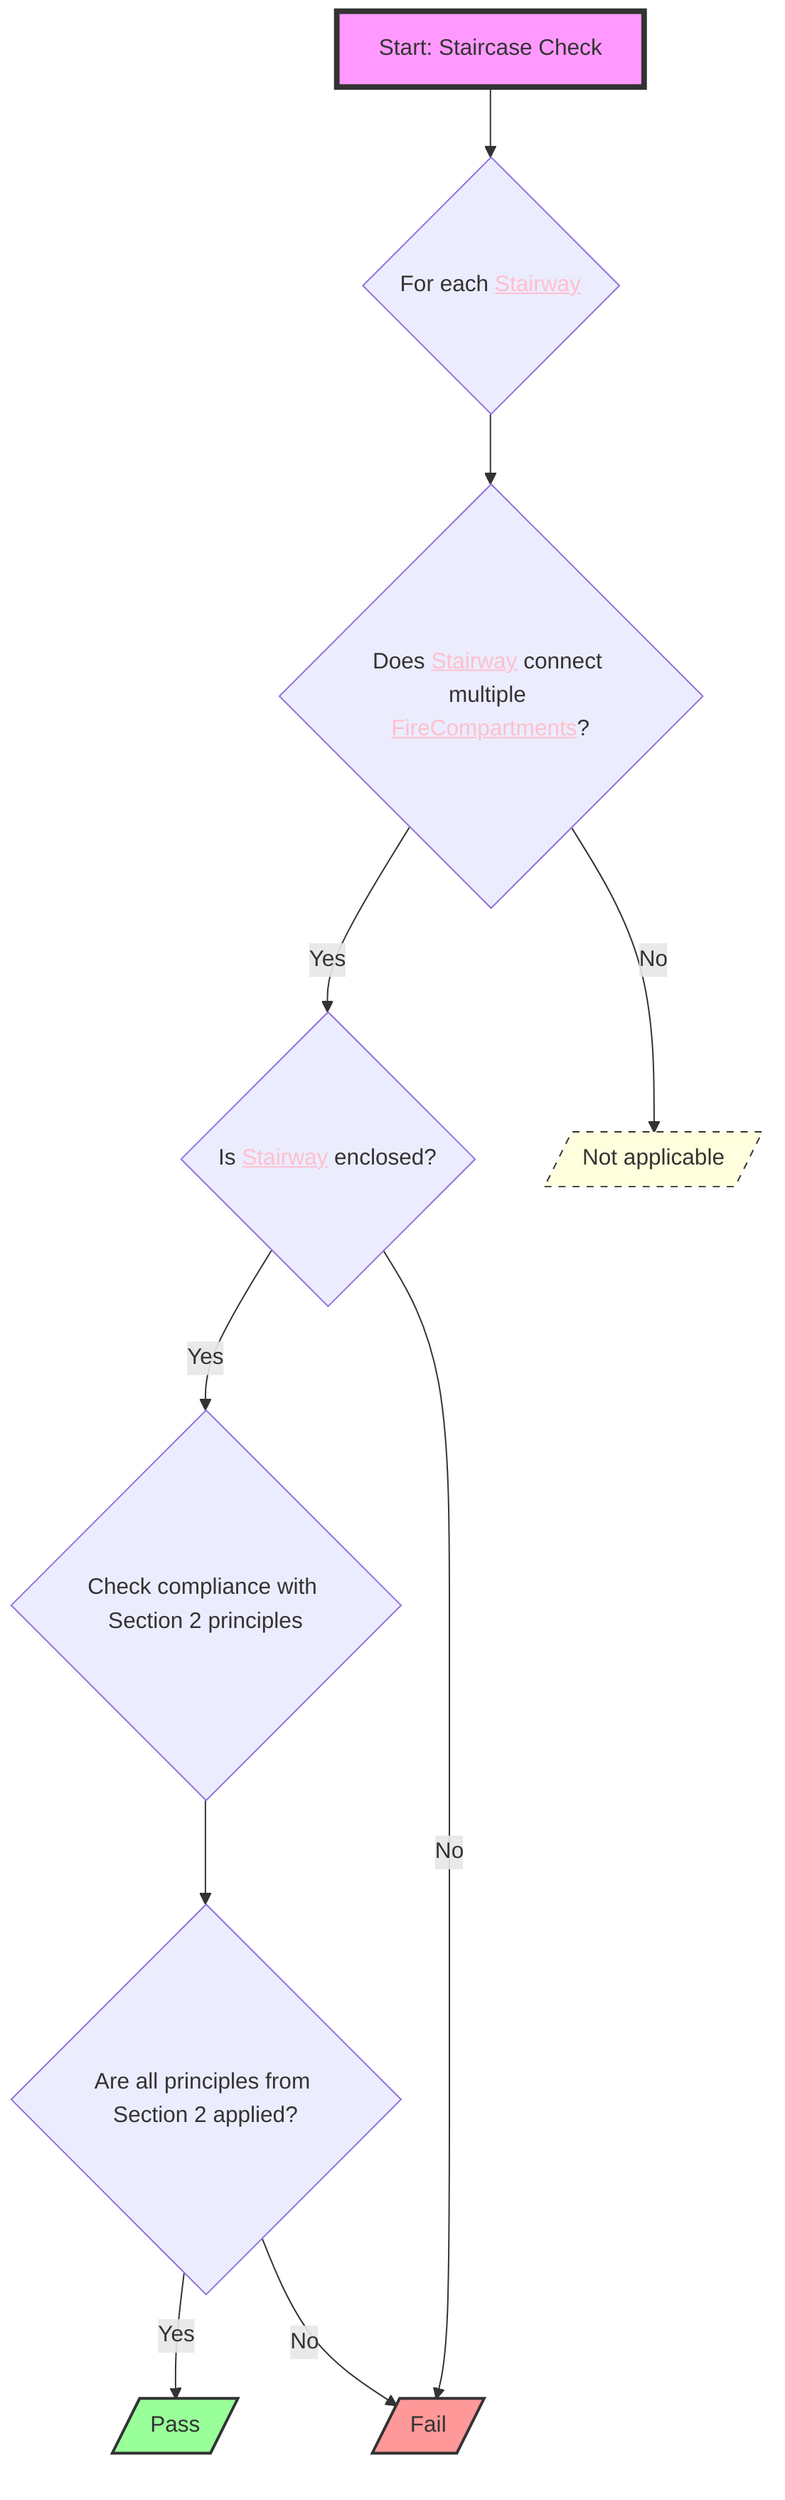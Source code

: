 flowchart TD
    S1["Start: Staircase Check"] --> A{"For each <a href='http://example.com/firebimbuilding#Stairway' style='color:pink;'>Stairway</a>"}
    A --> B{"Does <a href='http://example.com/firebimbuilding#Stairway' style='color:pink;'>Stairway</a> connect multiple <a href='http://example.com/firebimbuilding#FireCompartment' style='color:pink;'>FireCompartments</a>?"}
    B -- Yes --> C{"Is <a href='http://example.com/firebimbuilding#Stairway' style='color:pink;'>Stairway</a> enclosed?"}
    C -- Yes --> D{"Check compliance with Section 2 principles"}
    D --> E{"Are all principles from Section 2 applied?"}
    E -- Yes --> F[/"Pass"/]
    E -- No --> G[/"Fail"/]
    C -- No --> G
    B -- No --> H[/"Not applicable"/]

    S1:::startClass
    F:::passClass
    G:::failClass
    H:::noteClass

    classDef startClass fill:#f9f,stroke:#333,stroke-width:4px
    classDef passClass fill:#9f9,stroke:#333,stroke-width:2px
    classDef failClass fill:#f99,stroke:#333,stroke-width:2px
    classDef noteClass fill:#ffd,stroke:#333,stroke-width:1px,stroke-dasharray: 5 5